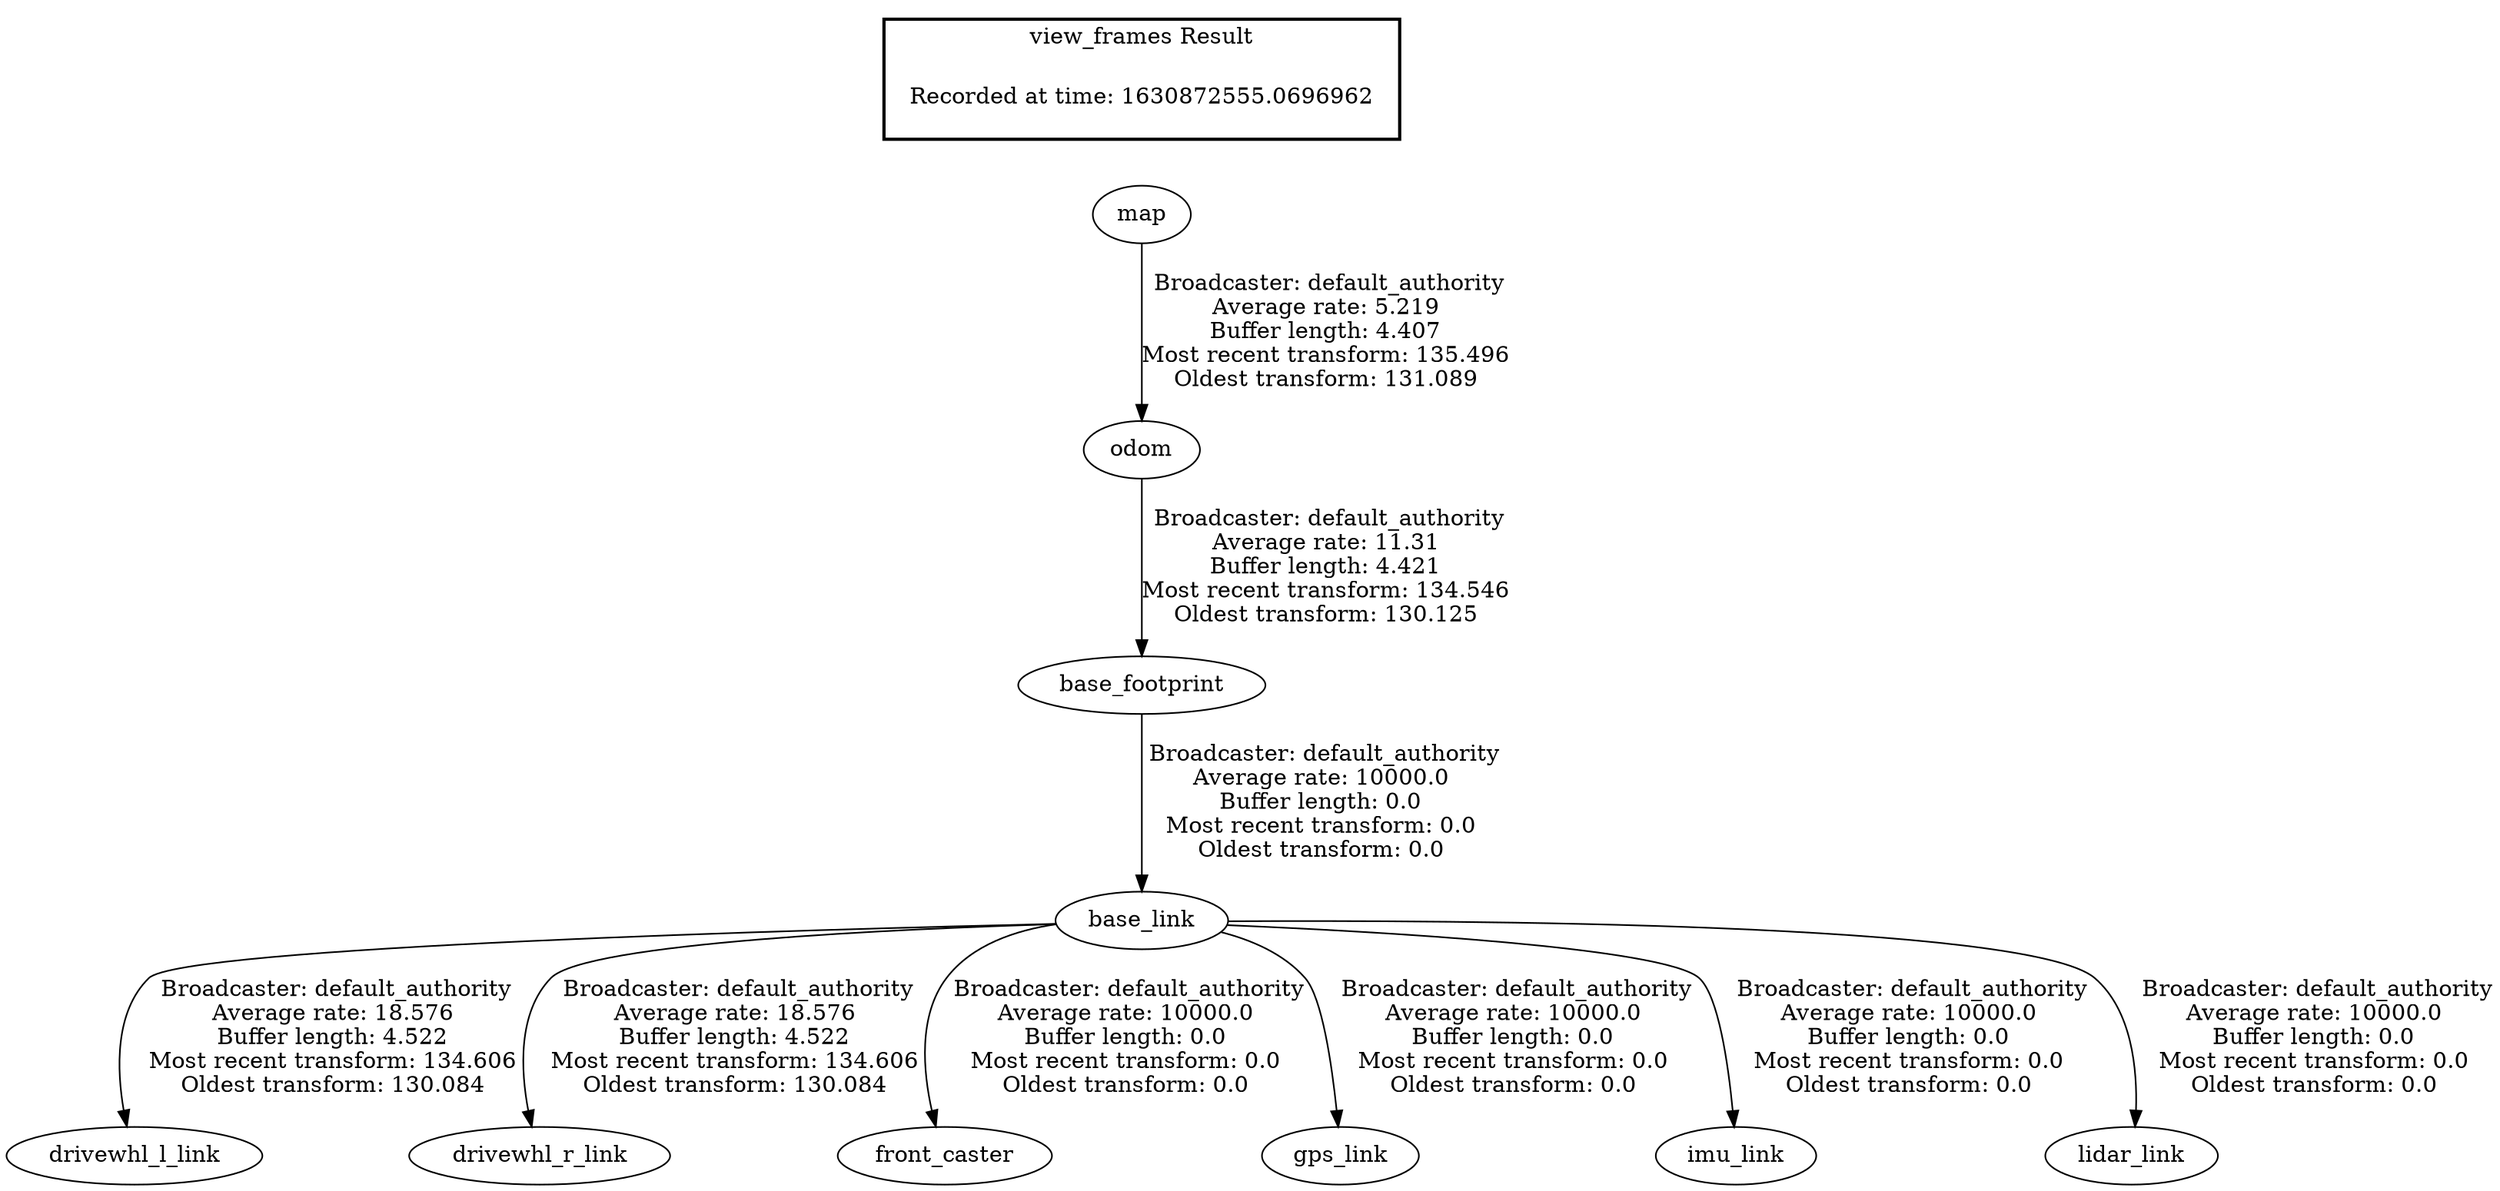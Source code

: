 digraph G {
"base_link" -> "drivewhl_l_link"[label=" Broadcaster: default_authority\nAverage rate: 18.576\nBuffer length: 4.522\nMost recent transform: 134.606\nOldest transform: 130.084\n"];
"base_footprint" -> "base_link"[label=" Broadcaster: default_authority\nAverage rate: 10000.0\nBuffer length: 0.0\nMost recent transform: 0.0\nOldest transform: 0.0\n"];
"base_link" -> "drivewhl_r_link"[label=" Broadcaster: default_authority\nAverage rate: 18.576\nBuffer length: 4.522\nMost recent transform: 134.606\nOldest transform: 130.084\n"];
"odom" -> "base_footprint"[label=" Broadcaster: default_authority\nAverage rate: 11.31\nBuffer length: 4.421\nMost recent transform: 134.546\nOldest transform: 130.125\n"];
"base_link" -> "front_caster"[label=" Broadcaster: default_authority\nAverage rate: 10000.0\nBuffer length: 0.0\nMost recent transform: 0.0\nOldest transform: 0.0\n"];
"base_link" -> "gps_link"[label=" Broadcaster: default_authority\nAverage rate: 10000.0\nBuffer length: 0.0\nMost recent transform: 0.0\nOldest transform: 0.0\n"];
"base_link" -> "imu_link"[label=" Broadcaster: default_authority\nAverage rate: 10000.0\nBuffer length: 0.0\nMost recent transform: 0.0\nOldest transform: 0.0\n"];
"base_link" -> "lidar_link"[label=" Broadcaster: default_authority\nAverage rate: 10000.0\nBuffer length: 0.0\nMost recent transform: 0.0\nOldest transform: 0.0\n"];
"map" -> "odom"[label=" Broadcaster: default_authority\nAverage rate: 5.219\nBuffer length: 4.407\nMost recent transform: 135.496\nOldest transform: 131.089\n"];
edge [style=invis];
 subgraph cluster_legend { style=bold; color=black; label ="view_frames Result";
"Recorded at time: 1630872555.0696962"[ shape=plaintext ] ;
}->"map";
}